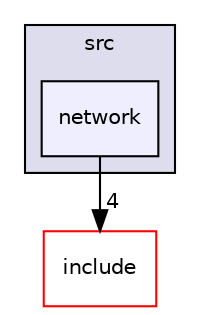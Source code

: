 digraph "/root/scrimmage/scrimmage/src/network" {
  compound=true
  node [ fontsize="10", fontname="Helvetica"];
  edge [ labelfontsize="10", labelfontname="Helvetica"];
  subgraph clusterdir_68267d1309a1af8e8297ef4c3efbcdba {
    graph [ bgcolor="#ddddee", pencolor="black", label="src" fontname="Helvetica", fontsize="10", URL="dir_68267d1309a1af8e8297ef4c3efbcdba.html"]
  dir_fc4c7f03e1a69a98c370fae55a743828 [shape=box, label="network", style="filled", fillcolor="#eeeeff", pencolor="black", URL="dir_fc4c7f03e1a69a98c370fae55a743828.html"];
  }
  dir_d44c64559bbebec7f509842c48db8b23 [shape=box label="include" fillcolor="white" style="filled" color="red" URL="dir_d44c64559bbebec7f509842c48db8b23.html"];
  dir_fc4c7f03e1a69a98c370fae55a743828->dir_d44c64559bbebec7f509842c48db8b23 [headlabel="4", labeldistance=1.5 headhref="dir_000159_000004.html"];
}
